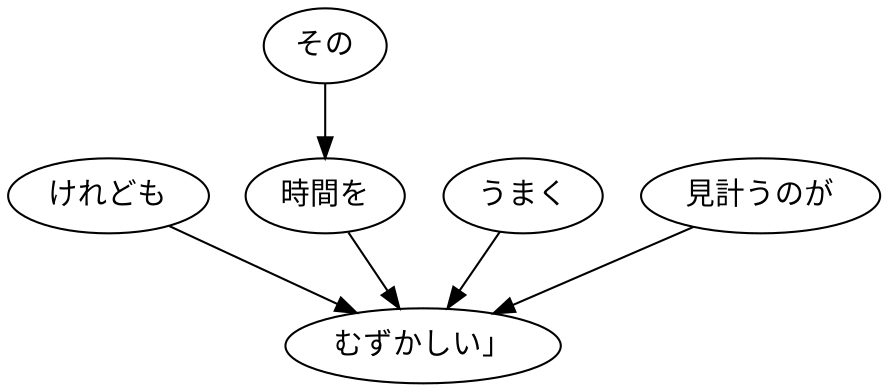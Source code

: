 digraph graph8068 {
	node0 [label="けれども"];
	node1 [label="その"];
	node2 [label="時間を"];
	node3 [label="うまく"];
	node4 [label="見計うのが"];
	node5 [label="むずかしい」"];
	node0 -> node5;
	node1 -> node2;
	node2 -> node5;
	node3 -> node5;
	node4 -> node5;
}
